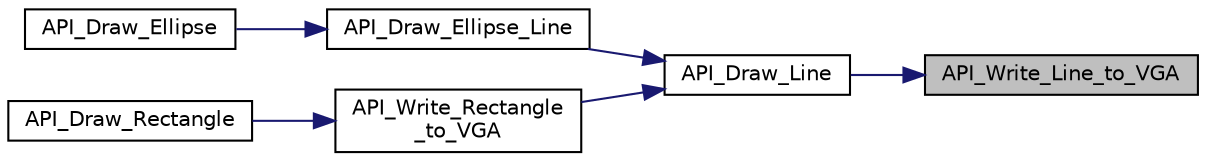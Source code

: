 digraph "API_Write_Line_to_VGA"
{
 // LATEX_PDF_SIZE
  edge [fontname="Helvetica",fontsize="10",labelfontname="Helvetica",labelfontsize="10"];
  node [fontname="Helvetica",fontsize="10",shape=record];
  rankdir="RL";
  Node1 [label="API_Write_Line_to_VGA",height=0.2,width=0.4,color="black", fillcolor="grey75", style="filled", fontcolor="black",tooltip="This function is used for writing the line on the VGA."];
  Node1 -> Node2 [dir="back",color="midnightblue",fontsize="10",style="solid"];
  Node2 [label="API_Draw_Line",height=0.2,width=0.4,color="black", fillcolor="white", style="filled",URL="$line_8h.html#a6f9297d151929e0bf3e975ce1c497f5d",tooltip="This function is used for drawing a line on the VGA screen."];
  Node2 -> Node3 [dir="back",color="midnightblue",fontsize="10",style="solid"];
  Node3 [label="API_Draw_Ellipse_Line",height=0.2,width=0.4,color="black", fillcolor="white", style="filled",URL="$ellipse_8h.html#a714459c3278993d76088bb586002476c",tooltip=" "];
  Node3 -> Node4 [dir="back",color="midnightblue",fontsize="10",style="solid"];
  Node4 [label="API_Draw_Ellipse",height=0.2,width=0.4,color="black", fillcolor="white", style="filled",URL="$ellipse_8h.html#a2c22d369b239025f9ca327663ec3a86a",tooltip="This function is used for drawing an ellipse on the VGA screen."];
  Node2 -> Node5 [dir="back",color="midnightblue",fontsize="10",style="solid"];
  Node5 [label="API_Write_Rectangle\l_to_VGA",height=0.2,width=0.4,color="black", fillcolor="white", style="filled",URL="$rectangle_8h.html#aa60c0f3bef0d6513c125972eea829092",tooltip="This function writes the rectangle pixel data to the VGA RAM."];
  Node5 -> Node6 [dir="back",color="midnightblue",fontsize="10",style="solid"];
  Node6 [label="API_Draw_Rectangle",height=0.2,width=0.4,color="black", fillcolor="white", style="filled",URL="$rectangle_8h.html#a0b83460dfcab1acbf9548526245322da",tooltip="Draw rectangle functions."];
}

